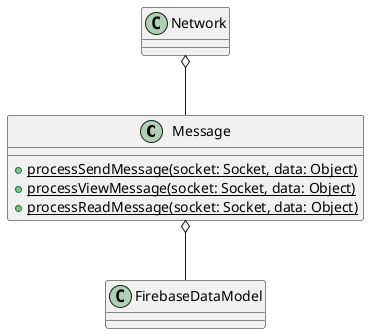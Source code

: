 @startuml

class Message {
    + {static}processSendMessage(socket: Socket, data: Object)
    + {static}processViewMessage(socket: Socket, data: Object)
    + {static}processReadMessage(socket: Socket, data: Object)
}

Network o-- Message
Message o-- FirebaseDataModel
@enduml